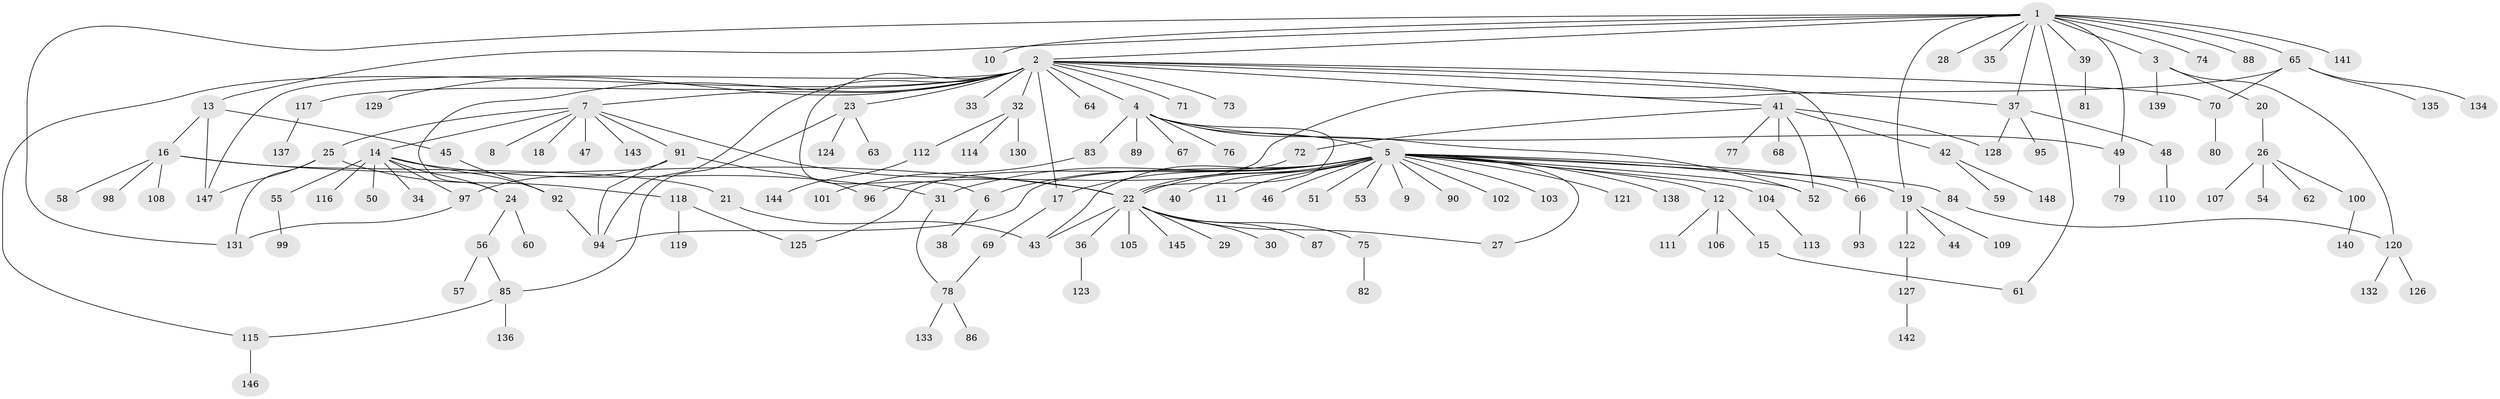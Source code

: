 // Generated by graph-tools (version 1.1) at 2025/01/03/09/25 03:01:46]
// undirected, 148 vertices, 182 edges
graph export_dot {
graph [start="1"]
  node [color=gray90,style=filled];
  1;
  2;
  3;
  4;
  5;
  6;
  7;
  8;
  9;
  10;
  11;
  12;
  13;
  14;
  15;
  16;
  17;
  18;
  19;
  20;
  21;
  22;
  23;
  24;
  25;
  26;
  27;
  28;
  29;
  30;
  31;
  32;
  33;
  34;
  35;
  36;
  37;
  38;
  39;
  40;
  41;
  42;
  43;
  44;
  45;
  46;
  47;
  48;
  49;
  50;
  51;
  52;
  53;
  54;
  55;
  56;
  57;
  58;
  59;
  60;
  61;
  62;
  63;
  64;
  65;
  66;
  67;
  68;
  69;
  70;
  71;
  72;
  73;
  74;
  75;
  76;
  77;
  78;
  79;
  80;
  81;
  82;
  83;
  84;
  85;
  86;
  87;
  88;
  89;
  90;
  91;
  92;
  93;
  94;
  95;
  96;
  97;
  98;
  99;
  100;
  101;
  102;
  103;
  104;
  105;
  106;
  107;
  108;
  109;
  110;
  111;
  112;
  113;
  114;
  115;
  116;
  117;
  118;
  119;
  120;
  121;
  122;
  123;
  124;
  125;
  126;
  127;
  128;
  129;
  130;
  131;
  132;
  133;
  134;
  135;
  136;
  137;
  138;
  139;
  140;
  141;
  142;
  143;
  144;
  145;
  146;
  147;
  148;
  1 -- 2;
  1 -- 3;
  1 -- 10;
  1 -- 13;
  1 -- 19;
  1 -- 28;
  1 -- 35;
  1 -- 37;
  1 -- 39;
  1 -- 49;
  1 -- 61;
  1 -- 65;
  1 -- 74;
  1 -- 88;
  1 -- 131;
  1 -- 141;
  2 -- 4;
  2 -- 6;
  2 -- 7;
  2 -- 17;
  2 -- 23;
  2 -- 24;
  2 -- 32;
  2 -- 33;
  2 -- 37;
  2 -- 41;
  2 -- 64;
  2 -- 66;
  2 -- 70;
  2 -- 71;
  2 -- 73;
  2 -- 94;
  2 -- 115;
  2 -- 117;
  2 -- 129;
  2 -- 147;
  3 -- 20;
  3 -- 120;
  3 -- 139;
  4 -- 5;
  4 -- 22;
  4 -- 49;
  4 -- 52;
  4 -- 67;
  4 -- 76;
  4 -- 83;
  4 -- 89;
  5 -- 6;
  5 -- 9;
  5 -- 11;
  5 -- 12;
  5 -- 17;
  5 -- 19;
  5 -- 22;
  5 -- 22;
  5 -- 27;
  5 -- 31;
  5 -- 40;
  5 -- 43;
  5 -- 46;
  5 -- 51;
  5 -- 52;
  5 -- 53;
  5 -- 66;
  5 -- 84;
  5 -- 90;
  5 -- 94;
  5 -- 102;
  5 -- 103;
  5 -- 104;
  5 -- 121;
  5 -- 138;
  6 -- 38;
  7 -- 8;
  7 -- 14;
  7 -- 18;
  7 -- 22;
  7 -- 25;
  7 -- 47;
  7 -- 91;
  7 -- 143;
  12 -- 15;
  12 -- 106;
  12 -- 111;
  13 -- 16;
  13 -- 45;
  13 -- 147;
  14 -- 24;
  14 -- 31;
  14 -- 34;
  14 -- 50;
  14 -- 55;
  14 -- 92;
  14 -- 97;
  14 -- 116;
  15 -- 61;
  16 -- 21;
  16 -- 22;
  16 -- 58;
  16 -- 98;
  16 -- 108;
  17 -- 69;
  19 -- 44;
  19 -- 109;
  19 -- 122;
  20 -- 26;
  21 -- 43;
  22 -- 27;
  22 -- 29;
  22 -- 30;
  22 -- 36;
  22 -- 43;
  22 -- 75;
  22 -- 87;
  22 -- 105;
  22 -- 145;
  23 -- 63;
  23 -- 85;
  23 -- 124;
  24 -- 56;
  24 -- 60;
  25 -- 118;
  25 -- 131;
  25 -- 147;
  26 -- 54;
  26 -- 62;
  26 -- 100;
  26 -- 107;
  31 -- 78;
  32 -- 112;
  32 -- 114;
  32 -- 130;
  36 -- 123;
  37 -- 48;
  37 -- 95;
  37 -- 128;
  39 -- 81;
  41 -- 42;
  41 -- 52;
  41 -- 68;
  41 -- 72;
  41 -- 77;
  41 -- 128;
  42 -- 59;
  42 -- 148;
  45 -- 92;
  48 -- 110;
  49 -- 79;
  55 -- 99;
  56 -- 57;
  56 -- 85;
  65 -- 70;
  65 -- 96;
  65 -- 134;
  65 -- 135;
  66 -- 93;
  69 -- 78;
  70 -- 80;
  72 -- 125;
  75 -- 82;
  78 -- 86;
  78 -- 133;
  83 -- 101;
  84 -- 120;
  85 -- 115;
  85 -- 136;
  91 -- 94;
  91 -- 96;
  91 -- 97;
  92 -- 94;
  97 -- 131;
  100 -- 140;
  104 -- 113;
  112 -- 144;
  115 -- 146;
  117 -- 137;
  118 -- 119;
  118 -- 125;
  120 -- 126;
  120 -- 132;
  122 -- 127;
  127 -- 142;
}
